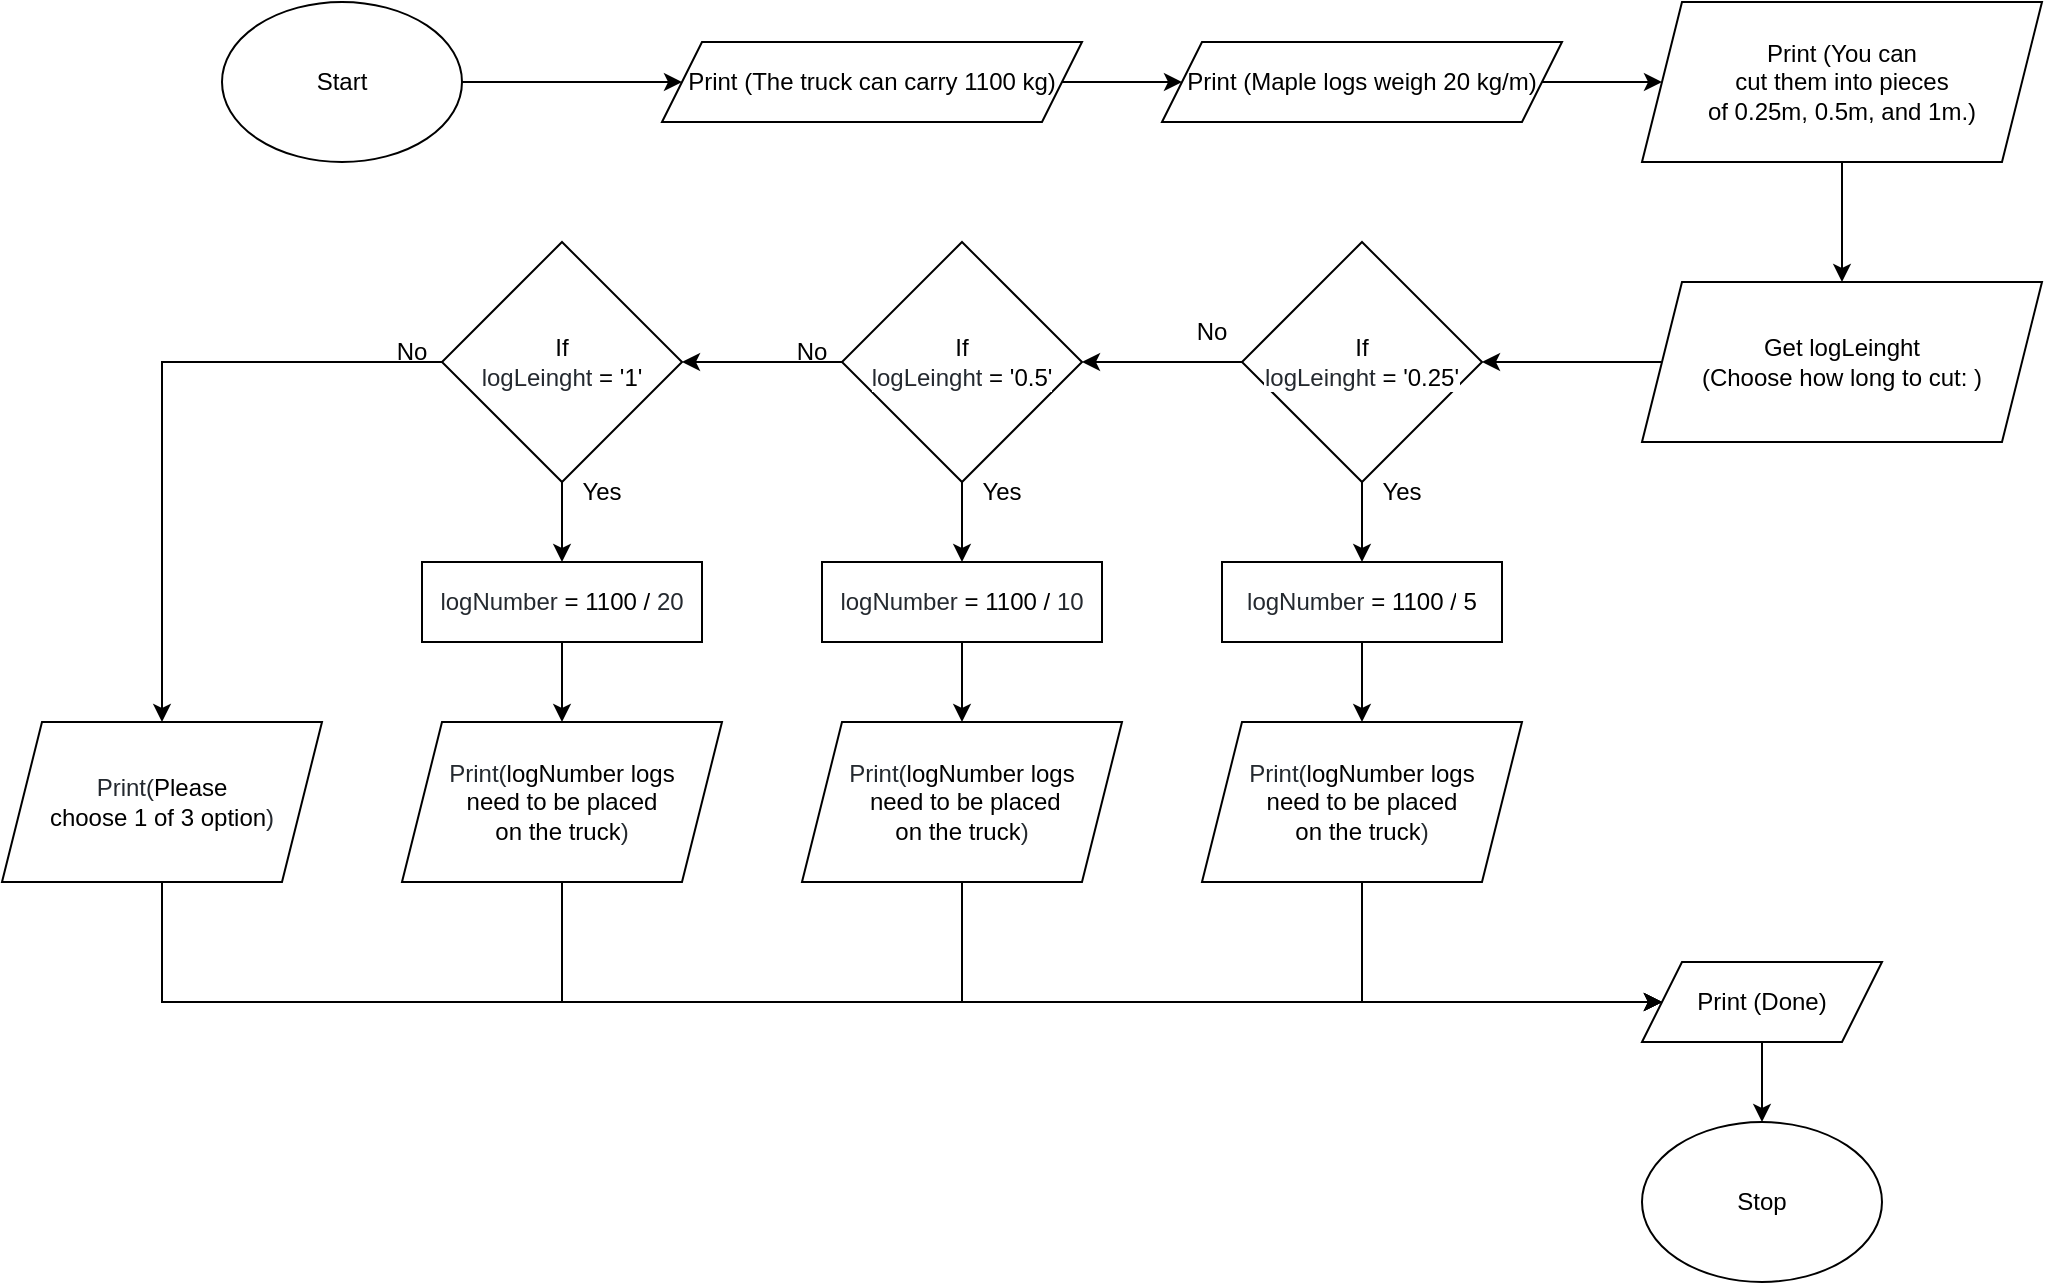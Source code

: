 <mxfile>
    <diagram id="g-LH57VYIP20WHmrSFil" name="Page-1">
        <mxGraphModel dx="1958" dy="780" grid="1" gridSize="10" guides="1" tooltips="1" connect="1" arrows="1" fold="1" page="1" pageScale="1" pageWidth="827" pageHeight="1169" math="0" shadow="0">
            <root>
                <mxCell id="0"/>
                <mxCell id="1" parent="0"/>
                <mxCell id="31" style="edgeStyle=none;html=1;entryX=1;entryY=0.5;entryDx=0;entryDy=0;" parent="1" source="14" target="19" edge="1">
                    <mxGeometry relative="1" as="geometry"/>
                </mxCell>
                <mxCell id="14" value="Get&amp;nbsp;logLeinght &lt;br&gt;(Choose how long to cut:&amp;nbsp;)" style="shape=parallelogram;perimeter=parallelogramPerimeter;whiteSpace=wrap;html=1;fixedSize=1;" parent="1" vertex="1">
                    <mxGeometry x="560" y="180" width="200" height="80" as="geometry"/>
                </mxCell>
                <mxCell id="71" style="edgeStyle=none;html=1;entryX=0;entryY=0.5;entryDx=0;entryDy=0;" edge="1" parent="1" source="18" target="64">
                    <mxGeometry relative="1" as="geometry"/>
                </mxCell>
                <mxCell id="18" value="Start" style="ellipse;whiteSpace=wrap;html=1;" parent="1" vertex="1">
                    <mxGeometry x="-150" y="40" width="120" height="80" as="geometry"/>
                </mxCell>
                <mxCell id="32" style="edgeStyle=none;html=1;entryX=1;entryY=0.5;entryDx=0;entryDy=0;" parent="1" source="19" target="29" edge="1">
                    <mxGeometry relative="1" as="geometry"/>
                </mxCell>
                <mxCell id="37" style="edgeStyle=none;html=1;" parent="1" source="19" target="34" edge="1">
                    <mxGeometry relative="1" as="geometry"/>
                </mxCell>
                <mxCell id="19" value="If&lt;br&gt;&lt;span class=&quot;pl-s1&quot; style=&quot;box-sizing: border-box ; color: rgb(36 , 41 , 47) ; font-family: , , &amp;#34;sf mono&amp;#34; , &amp;#34;menlo&amp;#34; , &amp;#34;consolas&amp;#34; , &amp;#34;liberation mono&amp;#34; , monospace ; background-color: rgb(255 , 255 , 255)&quot;&gt;logLeinght&lt;/span&gt;&lt;span style=&quot;color: rgb(36 , 41 , 47) ; font-family: , , &amp;#34;sf mono&amp;#34; , &amp;#34;menlo&amp;#34; , &amp;#34;consolas&amp;#34; , &amp;#34;liberation mono&amp;#34; , monospace ; background-color: rgb(255 , 255 , 255)&quot;&gt; &lt;/span&gt;&lt;span class=&quot;pl-c1&quot; style=&quot;box-sizing: border-box ; font-family: , , &amp;#34;sf mono&amp;#34; , &amp;#34;menlo&amp;#34; , &amp;#34;consolas&amp;#34; , &amp;#34;liberation mono&amp;#34; , monospace ; background-color: rgb(255 , 255 , 255)&quot;&gt;=&lt;/span&gt;&lt;span style=&quot;color: rgb(36 , 41 , 47) ; font-family: , , &amp;#34;sf mono&amp;#34; , &amp;#34;menlo&amp;#34; , &amp;#34;consolas&amp;#34; , &amp;#34;liberation mono&amp;#34; , monospace ; background-color: rgb(255 , 255 , 255)&quot;&gt;&amp;nbsp;&lt;/span&gt;&lt;span class=&quot;pl-s&quot; style=&quot;box-sizing: border-box ; font-family: , , &amp;#34;sf mono&amp;#34; , &amp;#34;menlo&amp;#34; , &amp;#34;consolas&amp;#34; , &amp;#34;liberation mono&amp;#34; , monospace ; background-color: rgb(255 , 255 , 255)&quot;&gt;'0.25'&lt;/span&gt;" style="rhombus;whiteSpace=wrap;html=1;" parent="1" vertex="1">
                    <mxGeometry x="360" y="160" width="120" height="120" as="geometry"/>
                </mxCell>
                <mxCell id="33" style="edgeStyle=none;html=1;entryX=1;entryY=0.5;entryDx=0;entryDy=0;" parent="1" source="29" target="30" edge="1">
                    <mxGeometry relative="1" as="geometry"/>
                </mxCell>
                <mxCell id="38" style="edgeStyle=none;html=1;" parent="1" source="29" target="35" edge="1">
                    <mxGeometry relative="1" as="geometry"/>
                </mxCell>
                <mxCell id="29" value="If&lt;br&gt;&lt;span class=&quot;pl-s1&quot; style=&quot;box-sizing: border-box ; color: rgb(36 , 41 , 47) ; font-family: , , &amp;#34;sf mono&amp;#34; , &amp;#34;menlo&amp;#34; , &amp;#34;consolas&amp;#34; , &amp;#34;liberation mono&amp;#34; , monospace ; background-color: rgb(255 , 255 , 255)&quot;&gt;logLeinght&lt;/span&gt;&lt;span style=&quot;color: rgb(36 , 41 , 47) ; font-family: , , &amp;#34;sf mono&amp;#34; , &amp;#34;menlo&amp;#34; , &amp;#34;consolas&amp;#34; , &amp;#34;liberation mono&amp;#34; , monospace ; background-color: rgb(255 , 255 , 255)&quot;&gt; &lt;/span&gt;&lt;span class=&quot;pl-c1&quot; style=&quot;box-sizing: border-box ; font-family: , , &amp;#34;sf mono&amp;#34; , &amp;#34;menlo&amp;#34; , &amp;#34;consolas&amp;#34; , &amp;#34;liberation mono&amp;#34; , monospace ; background-color: rgb(255 , 255 , 255)&quot;&gt;=&lt;/span&gt;&lt;span style=&quot;color: rgb(36 , 41 , 47) ; font-family: , , &amp;#34;sf mono&amp;#34; , &amp;#34;menlo&amp;#34; , &amp;#34;consolas&amp;#34; , &amp;#34;liberation mono&amp;#34; , monospace ; background-color: rgb(255 , 255 , 255)&quot;&gt;&amp;nbsp;&lt;/span&gt;&lt;span class=&quot;pl-s&quot; style=&quot;box-sizing: border-box ; font-family: , , &amp;#34;sf mono&amp;#34; , &amp;#34;menlo&amp;#34; , &amp;#34;consolas&amp;#34; , &amp;#34;liberation mono&amp;#34; , monospace ; background-color: rgb(255 , 255 , 255)&quot;&gt;'0.5'&lt;/span&gt;" style="rhombus;whiteSpace=wrap;html=1;" parent="1" vertex="1">
                    <mxGeometry x="160" y="160" width="120" height="120" as="geometry"/>
                </mxCell>
                <mxCell id="39" style="edgeStyle=none;html=1;entryX=0.5;entryY=0;entryDx=0;entryDy=0;" parent="1" source="30" target="36" edge="1">
                    <mxGeometry relative="1" as="geometry"/>
                </mxCell>
                <mxCell id="47" style="edgeStyle=none;html=1;entryX=0.5;entryY=0;entryDx=0;entryDy=0;fontColor=#000000;rounded=0;" parent="1" source="30" target="60" edge="1">
                    <mxGeometry relative="1" as="geometry">
                        <Array as="points">
                            <mxPoint x="-180" y="220"/>
                        </Array>
                        <mxPoint x="-180" y="400" as="targetPoint"/>
                    </mxGeometry>
                </mxCell>
                <mxCell id="30" value="If&lt;br&gt;&lt;span class=&quot;pl-s1&quot; style=&quot;box-sizing: border-box ; color: rgb(36 , 41 , 47) ; font-family: , , &amp;#34;sf mono&amp;#34; , &amp;#34;menlo&amp;#34; , &amp;#34;consolas&amp;#34; , &amp;#34;liberation mono&amp;#34; , monospace ; background-color: rgb(255 , 255 , 255)&quot;&gt;logLeinght&lt;/span&gt;&lt;span style=&quot;color: rgb(36 , 41 , 47) ; font-family: , , &amp;#34;sf mono&amp;#34; , &amp;#34;menlo&amp;#34; , &amp;#34;consolas&amp;#34; , &amp;#34;liberation mono&amp;#34; , monospace ; background-color: rgb(255 , 255 , 255)&quot;&gt; &lt;/span&gt;&lt;span class=&quot;pl-c1&quot; style=&quot;box-sizing: border-box ; font-family: , , &amp;#34;sf mono&amp;#34; , &amp;#34;menlo&amp;#34; , &amp;#34;consolas&amp;#34; , &amp;#34;liberation mono&amp;#34; , monospace ; background-color: rgb(255 , 255 , 255)&quot;&gt;=&lt;/span&gt;&lt;span style=&quot;color: rgb(36 , 41 , 47) ; font-family: , , &amp;#34;sf mono&amp;#34; , &amp;#34;menlo&amp;#34; , &amp;#34;consolas&amp;#34; , &amp;#34;liberation mono&amp;#34; , monospace ; background-color: rgb(255 , 255 , 255)&quot;&gt;&amp;nbsp;&lt;/span&gt;&lt;span class=&quot;pl-s&quot; style=&quot;box-sizing: border-box ; font-family: , , &amp;#34;sf mono&amp;#34; , &amp;#34;menlo&amp;#34; , &amp;#34;consolas&amp;#34; , &amp;#34;liberation mono&amp;#34; , monospace ; background-color: rgb(255 , 255 , 255)&quot;&gt;'1'&lt;/span&gt;" style="rhombus;whiteSpace=wrap;html=1;" parent="1" vertex="1">
                    <mxGeometry x="-40" y="160" width="120" height="120" as="geometry"/>
                </mxCell>
                <mxCell id="46" style="edgeStyle=none;html=1;entryX=0.5;entryY=0;entryDx=0;entryDy=0;fontColor=#000000;" parent="1" source="34" target="58" edge="1">
                    <mxGeometry relative="1" as="geometry">
                        <mxPoint x="420" y="400" as="targetPoint"/>
                    </mxGeometry>
                </mxCell>
                <mxCell id="34" value="&lt;span class=&quot;pl-s1&quot; style=&quot;box-sizing: border-box ; color: rgb(36 , 41 , 47) ; font-family: , , &amp;#34;sf mono&amp;#34; , &amp;#34;menlo&amp;#34; , &amp;#34;consolas&amp;#34; , &amp;#34;liberation mono&amp;#34; , monospace ; background-color: rgb(255 , 255 , 255)&quot;&gt;logNumber&lt;/span&gt;&lt;span style=&quot;color: rgb(36 , 41 , 47) ; font-family: , , &amp;#34;sf mono&amp;#34; , &amp;#34;menlo&amp;#34; , &amp;#34;consolas&amp;#34; , &amp;#34;liberation mono&amp;#34; , monospace ; background-color: rgb(255 , 255 , 255)&quot;&gt; &lt;/span&gt;&lt;span class=&quot;pl-c1&quot; style=&quot;box-sizing: border-box ; font-family: , , &amp;#34;sf mono&amp;#34; , &amp;#34;menlo&amp;#34; , &amp;#34;consolas&amp;#34; , &amp;#34;liberation mono&amp;#34; , monospace ; background-color: rgb(255 , 255 , 255)&quot;&gt;=&lt;/span&gt;&lt;span style=&quot;color: rgb(36 , 41 , 47) ; font-family: , , &amp;#34;sf mono&amp;#34; , &amp;#34;menlo&amp;#34; , &amp;#34;consolas&amp;#34; , &amp;#34;liberation mono&amp;#34; , monospace ; background-color: rgb(255 , 255 , 255)&quot;&gt; &lt;/span&gt;&lt;span class=&quot;pl-c1&quot; style=&quot;box-sizing: border-box ; font-family: , , &amp;#34;sf mono&amp;#34; , &amp;#34;menlo&amp;#34; , &amp;#34;consolas&amp;#34; , &amp;#34;liberation mono&amp;#34; , monospace ; background-color: rgb(255 , 255 , 255)&quot;&gt;1100&lt;/span&gt;&lt;span style=&quot;color: rgb(36 , 41 , 47) ; font-family: , , &amp;#34;sf mono&amp;#34; , &amp;#34;menlo&amp;#34; , &amp;#34;consolas&amp;#34; , &amp;#34;liberation mono&amp;#34; , monospace ; background-color: rgb(255 , 255 , 255)&quot;&gt; &lt;/span&gt;&lt;span class=&quot;pl-c1&quot; style=&quot;box-sizing: border-box ; font-family: , , &amp;#34;sf mono&amp;#34; , &amp;#34;menlo&amp;#34; , &amp;#34;consolas&amp;#34; , &amp;#34;liberation mono&amp;#34; , monospace ; background-color: rgb(255 , 255 , 255)&quot;&gt;/&lt;/span&gt;&lt;span style=&quot;color: rgb(36 , 41 , 47) ; font-family: , , &amp;#34;sf mono&amp;#34; , &amp;#34;menlo&amp;#34; , &amp;#34;consolas&amp;#34; , &amp;#34;liberation mono&amp;#34; , monospace ; background-color: rgb(255 , 255 , 255)&quot;&gt; &lt;/span&gt;&lt;span class=&quot;pl-c1&quot; style=&quot;box-sizing: border-box ; font-family: , , &amp;#34;sf mono&amp;#34; , &amp;#34;menlo&amp;#34; , &amp;#34;consolas&amp;#34; , &amp;#34;liberation mono&amp;#34; , monospace ; background-color: rgb(255 , 255 , 255)&quot;&gt;5&lt;/span&gt;" style="rounded=0;whiteSpace=wrap;html=1;" parent="1" vertex="1">
                    <mxGeometry x="350" y="320" width="140" height="40" as="geometry"/>
                </mxCell>
                <mxCell id="45" style="edgeStyle=none;html=1;entryX=0.5;entryY=0;entryDx=0;entryDy=0;fontColor=#000000;" parent="1" source="35" target="59" edge="1">
                    <mxGeometry relative="1" as="geometry">
                        <mxPoint x="220" y="400" as="targetPoint"/>
                    </mxGeometry>
                </mxCell>
                <mxCell id="35" value="&lt;span class=&quot;pl-s1&quot; style=&quot;box-sizing: border-box ; color: rgb(36 , 41 , 47) ; font-family: , , &amp;#34;sf mono&amp;#34; , &amp;#34;menlo&amp;#34; , &amp;#34;consolas&amp;#34; , &amp;#34;liberation mono&amp;#34; , monospace ; background-color: rgb(255 , 255 , 255)&quot;&gt;logNumber&lt;/span&gt;&lt;span style=&quot;color: rgb(36 , 41 , 47) ; font-family: , , &amp;#34;sf mono&amp;#34; , &amp;#34;menlo&amp;#34; , &amp;#34;consolas&amp;#34; , &amp;#34;liberation mono&amp;#34; , monospace ; background-color: rgb(255 , 255 , 255)&quot;&gt; &lt;/span&gt;&lt;span class=&quot;pl-c1&quot; style=&quot;box-sizing: border-box ; font-family: , , &amp;#34;sf mono&amp;#34; , &amp;#34;menlo&amp;#34; , &amp;#34;consolas&amp;#34; , &amp;#34;liberation mono&amp;#34; , monospace ; background-color: rgb(255 , 255 , 255)&quot;&gt;=&lt;/span&gt;&lt;span style=&quot;color: rgb(36 , 41 , 47) ; font-family: , , &amp;#34;sf mono&amp;#34; , &amp;#34;menlo&amp;#34; , &amp;#34;consolas&amp;#34; , &amp;#34;liberation mono&amp;#34; , monospace ; background-color: rgb(255 , 255 , 255)&quot;&gt; &lt;/span&gt;&lt;span class=&quot;pl-c1&quot; style=&quot;box-sizing: border-box ; font-family: , , &amp;#34;sf mono&amp;#34; , &amp;#34;menlo&amp;#34; , &amp;#34;consolas&amp;#34; , &amp;#34;liberation mono&amp;#34; , monospace ; background-color: rgb(255 , 255 , 255)&quot;&gt;1100&lt;/span&gt;&lt;span style=&quot;color: rgb(36 , 41 , 47) ; font-family: , , &amp;#34;sf mono&amp;#34; , &amp;#34;menlo&amp;#34; , &amp;#34;consolas&amp;#34; , &amp;#34;liberation mono&amp;#34; , monospace ; background-color: rgb(255 , 255 , 255)&quot;&gt; &lt;/span&gt;&lt;span class=&quot;pl-c1&quot; style=&quot;box-sizing: border-box ; font-family: , , &amp;#34;sf mono&amp;#34; , &amp;#34;menlo&amp;#34; , &amp;#34;consolas&amp;#34; , &amp;#34;liberation mono&amp;#34; , monospace ; background-color: rgb(255 , 255 , 255)&quot;&gt;/&lt;/span&gt;&lt;span style=&quot;color: rgb(36 , 41 , 47) ; font-family: , , &amp;#34;sf mono&amp;#34; , &amp;#34;menlo&amp;#34; , &amp;#34;consolas&amp;#34; , &amp;#34;liberation mono&amp;#34; , monospace ; background-color: rgb(255 , 255 , 255)&quot;&gt;&amp;nbsp;10&lt;/span&gt;&lt;span style=&quot;color: rgba(0 , 0 , 0 , 0) ; font-family: monospace ; font-size: 0px&quot;&gt;%3CmxGraphModel%3E%3Croot%3E%3CmxCell%20id%3D%220%22%2F%3E%3CmxCell%20id%3D%221%22%20parent%3D%220%22%2F%3E%3CmxCell%20id%3D%222%22%20value%3D%22%26lt%3Bspan%20class%3D%26quot%3Bpl-s1%26quot%3B%20style%3D%26quot%3Bbox-sizing%3A%20border-box%20%3B%20color%3A%20rgb(36%20%2C%2041%20%2C%2047)%20%3B%20font-family%3A%20%2C%20%2C%20%26amp%3B%2334%3Bsf%20mono%26amp%3B%2334%3B%20%2C%20%26amp%3B%2334%3Bmenlo%26amp%3B%2334%3B%20%2C%20%26amp%3B%2334%3Bconsolas%26amp%3B%2334%3B%20%2C%20%26amp%3B%2334%3Bliberation%20mono%26amp%3B%2334%3B%20%2C%20monospace%20%3B%20background-color%3A%20rgb(255%20%2C%20255%20%2C%20255)%26quot%3B%26gt%3BlogNumber%26lt%3B%2Fspan%26gt%3B%26lt%3Bspan%20style%3D%26quot%3Bcolor%3A%20rgb(36%20%2C%2041%20%2C%2047)%20%3B%20font-family%3A%20%2C%20%2C%20%26amp%3B%2334%3Bsf%20mono%26amp%3B%2334%3B%20%2C%20%26amp%3B%2334%3Bmenlo%26amp%3B%2334%3B%20%2C%20%26amp%3B%2334%3Bconsolas%26amp%3B%2334%3B%20%2C%20%26amp%3B%2334%3Bliberation%20mono%26amp%3B%2334%3B%20%2C%20monospace%20%3B%20background-color%3A%20rgb(255%20%2C%20255%20%2C%20255)%26quot%3B%26gt%3B%20%26lt%3B%2Fspan%26gt%3B%26lt%3Bspan%20class%3D%26quot%3Bpl-c1%26quot%3B%20style%3D%26quot%3Bbox-sizing%3A%20border-box%20%3B%20font-family%3A%20%2C%20%2C%20%26amp%3B%2334%3Bsf%20mono%26amp%3B%2334%3B%20%2C%20%26amp%3B%2334%3Bmenlo%26amp%3B%2334%3B%20%2C%20%26amp%3B%2334%3Bconsolas%26amp%3B%2334%3B%20%2C%20%26amp%3B%2334%3Bliberation%20mono%26amp%3B%2334%3B%20%2C%20monospace%20%3B%20background-color%3A%20rgb(255%20%2C%20255%20%2C%20255)%26quot%3B%26gt%3B%3D%26lt%3B%2Fspan%26gt%3B%26lt%3Bspan%20style%3D%26quot%3Bcolor%3A%20rgb(36%20%2C%2041%20%2C%2047)%20%3B%20font-family%3A%20%2C%20%2C%20%26amp%3B%2334%3Bsf%20mono%26amp%3B%2334%3B%20%2C%20%26amp%3B%2334%3Bmenlo%26amp%3B%2334%3B%20%2C%20%26amp%3B%2334%3Bconsolas%26amp%3B%2334%3B%20%2C%20%26amp%3B%2334%3Bliberation%20mono%26amp%3B%2334%3B%20%2C%20monospace%20%3B%20background-color%3A%20rgb(255%20%2C%20255%20%2C%20255)%26quot%3B%26gt%3B%20%26lt%3B%2Fspan%26gt%3B%26lt%3Bspan%20class%3D%26quot%3Bpl-c1%26quot%3B%20style%3D%26quot%3Bbox-sizing%3A%20border-box%20%3B%20font-family%3A%20%2C%20%2C%20%26amp%3B%2334%3Bsf%20mono%26amp%3B%2334%3B%20%2C%20%26amp%3B%2334%3Bmenlo%26amp%3B%2334%3B%20%2C%20%26amp%3B%2334%3Bconsolas%26amp%3B%2334%3B%20%2C%20%26amp%3B%2334%3Bliberation%20mono%26amp%3B%2334%3B%20%2C%20monospace%20%3B%20background-color%3A%20rgb(255%20%2C%20255%20%2C%20255)%26quot%3B%26gt%3B1100%26lt%3B%2Fspan%26gt%3B%26lt%3Bspan%20style%3D%26quot%3Bcolor%3A%20rgb(36%20%2C%2041%20%2C%2047)%20%3B%20font-family%3A%20%2C%20%2C%20%26amp%3B%2334%3Bsf%20mono%26amp%3B%2334%3B%20%2C%20%26amp%3B%2334%3Bmenlo%26amp%3B%2334%3B%20%2C%20%26amp%3B%2334%3Bconsolas%26amp%3B%2334%3B%20%2C%20%26amp%3B%2334%3Bliberation%20mono%26amp%3B%2334%3B%20%2C%20monospace%20%3B%20background-color%3A%20rgb(255%20%2C%20255%20%2C%20255)%26quot%3B%26gt%3B%20%26lt%3B%2Fspan%26gt%3B%26lt%3Bspan%20class%3D%26quot%3Bpl-c1%26quot%3B%20style%3D%26quot%3Bbox-sizing%3A%20border-box%20%3B%20font-family%3A%20%2C%20%2C%20%26amp%3B%2334%3Bsf%20mono%26amp%3B%2334%3B%20%2C%20%26amp%3B%2334%3Bmenlo%26amp%3B%2334%3B%20%2C%20%26amp%3B%2334%3Bconsolas%26amp%3B%2334%3B%20%2C%20%26amp%3B%2334%3Bliberation%20mono%26amp%3B%2334%3B%20%2C%20monospace%20%3B%20background-color%3A%20rgb(255%20%2C%20255%20%2C%20255)%26quot%3B%26gt%3B%2F%26lt%3B%2Fspan%26gt%3B%26lt%3Bspan%20style%3D%26quot%3Bcolor%3A%20rgb(36%20%2C%2041%20%2C%2047)%20%3B%20font-family%3A%20%2C%20%2C%20%26amp%3B%2334%3Bsf%20mono%26amp%3B%2334%3B%20%2C%20%26amp%3B%2334%3Bmenlo%26amp%3B%2334%3B%20%2C%20%26amp%3B%2334%3Bconsolas%26amp%3B%2334%3B%20%2C%20%26amp%3B%2334%3Bliberation%20mono%26amp%3B%2334%3B%20%2C%20monospace%20%3B%20background-color%3A%20rgb(255%20%2C%20255%20%2C%20255)%26quot%3B%26gt%3B%20%26lt%3B%2Fspan%26gt%3B%26lt%3Bspan%20class%3D%26quot%3Bpl-c1%26quot%3B%20style%3D%26quot%3Bbox-sizing%3A%20border-box%20%3B%20font-family%3A%20%2C%20%2C%20%26amp%3B%2334%3Bsf%20mono%26amp%3B%2334%3B%20%2C%20%26amp%3B%2334%3Bmenlo%26amp%3B%2334%3B%20%2C%20%26amp%3B%2334%3Bconsolas%26amp%3B%2334%3B%20%2C%20%26amp%3B%2334%3Bliberation%20mono%26amp%3B%2334%3B%20%2C%20monospace%20%3B%20background-color%3A%20rgb(255%20%2C%20255%20%2C%20255)%26quot%3B%26gt%3B5%26lt%3B%2Fspan%26gt%3B%22%20style%3D%22rounded%3D0%3BwhiteSpace%3Dwrap%3Bhtml%3D1%3B%22%20vertex%3D%221%22%20parent%3D%221%22%3E%3CmxGeometry%20x%3D%22350%22%20y%3D%22320%22%20width%3D%22140%22%20height%3D%2240%22%20as%3D%22geometry%22%2F%3E%3C%2FmxCell%3E%3C%2Froot%3E%3C%2FmxGraphModel%3E&lt;/span&gt;" style="rounded=0;whiteSpace=wrap;html=1;" parent="1" vertex="1">
                    <mxGeometry x="150" y="320" width="140" height="40" as="geometry"/>
                </mxCell>
                <mxCell id="44" style="edgeStyle=none;html=1;entryX=0.5;entryY=0;entryDx=0;entryDy=0;fontColor=#000000;" parent="1" source="36" target="57" edge="1">
                    <mxGeometry relative="1" as="geometry">
                        <mxPoint x="20" y="400" as="targetPoint"/>
                    </mxGeometry>
                </mxCell>
                <mxCell id="36" value="&lt;span class=&quot;pl-s1&quot; style=&quot;box-sizing: border-box ; color: rgb(36 , 41 , 47) ; font-family: , , &amp;#34;sf mono&amp;#34; , &amp;#34;menlo&amp;#34; , &amp;#34;consolas&amp;#34; , &amp;#34;liberation mono&amp;#34; , monospace ; background-color: rgb(255 , 255 , 255)&quot;&gt;logNumber&lt;/span&gt;&lt;span style=&quot;color: rgb(36 , 41 , 47) ; font-family: , , &amp;#34;sf mono&amp;#34; , &amp;#34;menlo&amp;#34; , &amp;#34;consolas&amp;#34; , &amp;#34;liberation mono&amp;#34; , monospace ; background-color: rgb(255 , 255 , 255)&quot;&gt; &lt;/span&gt;&lt;span class=&quot;pl-c1&quot; style=&quot;box-sizing: border-box ; font-family: , , &amp;#34;sf mono&amp;#34; , &amp;#34;menlo&amp;#34; , &amp;#34;consolas&amp;#34; , &amp;#34;liberation mono&amp;#34; , monospace ; background-color: rgb(255 , 255 , 255)&quot;&gt;=&lt;/span&gt;&lt;span style=&quot;color: rgb(36 , 41 , 47) ; font-family: , , &amp;#34;sf mono&amp;#34; , &amp;#34;menlo&amp;#34; , &amp;#34;consolas&amp;#34; , &amp;#34;liberation mono&amp;#34; , monospace ; background-color: rgb(255 , 255 , 255)&quot;&gt; &lt;/span&gt;&lt;span class=&quot;pl-c1&quot; style=&quot;box-sizing: border-box ; font-family: , , &amp;#34;sf mono&amp;#34; , &amp;#34;menlo&amp;#34; , &amp;#34;consolas&amp;#34; , &amp;#34;liberation mono&amp;#34; , monospace ; background-color: rgb(255 , 255 , 255)&quot;&gt;1100&lt;/span&gt;&lt;span style=&quot;color: rgb(36 , 41 , 47) ; font-family: , , &amp;#34;sf mono&amp;#34; , &amp;#34;menlo&amp;#34; , &amp;#34;consolas&amp;#34; , &amp;#34;liberation mono&amp;#34; , monospace ; background-color: rgb(255 , 255 , 255)&quot;&gt; &lt;/span&gt;&lt;span class=&quot;pl-c1&quot; style=&quot;box-sizing: border-box ; font-family: , , &amp;#34;sf mono&amp;#34; , &amp;#34;menlo&amp;#34; , &amp;#34;consolas&amp;#34; , &amp;#34;liberation mono&amp;#34; , monospace ; background-color: rgb(255 , 255 , 255)&quot;&gt;/&lt;/span&gt;&lt;span style=&quot;color: rgb(36 , 41 , 47) ; font-family: , , &amp;#34;sf mono&amp;#34; , &amp;#34;menlo&amp;#34; , &amp;#34;consolas&amp;#34; , &amp;#34;liberation mono&amp;#34; , monospace ; background-color: rgb(255 , 255 , 255)&quot;&gt;&amp;nbsp;20&lt;/span&gt;&lt;span style=&quot;color: rgba(0 , 0 , 0 , 0) ; font-family: monospace ; font-size: 0px&quot;&gt;%3CmxGraphModel%3E%3Croot%3E%3CmxCell%20id%3D%220%22%2F%3E%3CmxCell%20id%3D%221%22%20parent%3D%220%22%2F%3E%3CmxCell%20id%3D%222%22%20value%3D%22%26lt%3Bspan%20class%3D%26quot%3Bpl-s1%26quot%3B%20style%3D%26quot%3Bbox-sizing%3A%20border-box%20%3B%20color%3A%20rgb(36%20%2C%2041%20%2C%2047)%20%3B%20font-family%3A%20%2C%20%2C%20%26amp%3B%2334%3Bsf%20mono%26amp%3B%2334%3B%20%2C%20%26amp%3B%2334%3Bmenlo%26amp%3B%2334%3B%20%2C%20%26amp%3B%2334%3Bconsolas%26amp%3B%2334%3B%20%2C%20%26amp%3B%2334%3Bliberation%20mono%26amp%3B%2334%3B%20%2C%20monospace%20%3B%20background-color%3A%20rgb(255%20%2C%20255%20%2C%20255)%26quot%3B%26gt%3BlogNumber%26lt%3B%2Fspan%26gt%3B%26lt%3Bspan%20style%3D%26quot%3Bcolor%3A%20rgb(36%20%2C%2041%20%2C%2047)%20%3B%20font-family%3A%20%2C%20%2C%20%26amp%3B%2334%3Bsf%20mono%26amp%3B%2334%3B%20%2C%20%26amp%3B%2334%3Bmenlo%26amp%3B%2334%3B%20%2C%20%26amp%3B%2334%3Bconsolas%26amp%3B%2334%3B%20%2C%20%26amp%3B%2334%3Bliberation%20mono%26amp%3B%2334%3B%20%2C%20monospace%20%3B%20background-color%3A%20rgb(255%20%2C%20255%20%2C%20255)%26quot%3B%26gt%3B%20%26lt%3B%2Fspan%26gt%3B%26lt%3Bspan%20class%3D%26quot%3Bpl-c1%26quot%3B%20style%3D%26quot%3Bbox-sizing%3A%20border-box%20%3B%20font-family%3A%20%2C%20%2C%20%26amp%3B%2334%3Bsf%20mono%26amp%3B%2334%3B%20%2C%20%26amp%3B%2334%3Bmenlo%26amp%3B%2334%3B%20%2C%20%26amp%3B%2334%3Bconsolas%26amp%3B%2334%3B%20%2C%20%26amp%3B%2334%3Bliberation%20mono%26amp%3B%2334%3B%20%2C%20monospace%20%3B%20background-color%3A%20rgb(255%20%2C%20255%20%2C%20255)%26quot%3B%26gt%3B%3D%26lt%3B%2Fspan%26gt%3B%26lt%3Bspan%20style%3D%26quot%3Bcolor%3A%20rgb(36%20%2C%2041%20%2C%2047)%20%3B%20font-family%3A%20%2C%20%2C%20%26amp%3B%2334%3Bsf%20mono%26amp%3B%2334%3B%20%2C%20%26amp%3B%2334%3Bmenlo%26amp%3B%2334%3B%20%2C%20%26amp%3B%2334%3Bconsolas%26amp%3B%2334%3B%20%2C%20%26amp%3B%2334%3Bliberation%20mono%26amp%3B%2334%3B%20%2C%20monospace%20%3B%20background-color%3A%20rgb(255%20%2C%20255%20%2C%20255)%26quot%3B%26gt%3B%20%26lt%3B%2Fspan%26gt%3B%26lt%3Bspan%20class%3D%26quot%3Bpl-c1%26quot%3B%20style%3D%26quot%3Bbox-sizing%3A%20border-box%20%3B%20font-family%3A%20%2C%20%2C%20%26amp%3B%2334%3Bsf%20mono%26amp%3B%2334%3B%20%2C%20%26amp%3B%2334%3Bmenlo%26amp%3B%2334%3B%20%2C%20%26amp%3B%2334%3Bconsolas%26amp%3B%2334%3B%20%2C%20%26amp%3B%2334%3Bliberation%20mono%26amp%3B%2334%3B%20%2C%20monospace%20%3B%20background-color%3A%20rgb(255%20%2C%20255%20%2C%20255)%26quot%3B%26gt%3B1100%26lt%3B%2Fspan%26gt%3B%26lt%3Bspan%20style%3D%26quot%3Bcolor%3A%20rgb(36%20%2C%2041%20%2C%2047)%20%3B%20font-family%3A%20%2C%20%2C%20%26amp%3B%2334%3Bsf%20mono%26amp%3B%2334%3B%20%2C%20%26amp%3B%2334%3Bmenlo%26amp%3B%2334%3B%20%2C%20%26amp%3B%2334%3Bconsolas%26amp%3B%2334%3B%20%2C%20%26amp%3B%2334%3Bliberation%20mono%26amp%3B%2334%3B%20%2C%20monospace%20%3B%20background-color%3A%20rgb(255%20%2C%20255%20%2C%20255)%26quot%3B%26gt%3B%20%26lt%3B%2Fspan%26gt%3B%26lt%3Bspan%20class%3D%26quot%3Bpl-c1%26quot%3B%20style%3D%26quot%3Bbox-sizing%3A%20border-box%20%3B%20font-family%3A%20%2C%20%2C%20%26amp%3B%2334%3Bsf%20mono%26amp%3B%2334%3B%20%2C%20%26amp%3B%2334%3Bmenlo%26amp%3B%2334%3B%20%2C%20%26amp%3B%2334%3Bconsolas%26amp%3B%2334%3B%20%2C%20%26amp%3B%2334%3Bliberation%20mono%26amp%3B%2334%3B%20%2C%20monospace%20%3B%20background-color%3A%20rgb(255%20%2C%20255%20%2C%20255)%26quot%3B%26gt%3B%2F%26lt%3B%2Fspan%26gt%3B%26lt%3Bspan%20style%3D%26quot%3Bcolor%3A%20rgb(36%20%2C%2041%20%2C%2047)%20%3B%20font-family%3A%20%2C%20%2C%20%26amp%3B%2334%3Bsf%20mono%26amp%3B%2334%3B%20%2C%20%26amp%3B%2334%3Bmenlo%26amp%3B%2334%3B%20%2C%20%26amp%3B%2334%3Bconsolas%26amp%3B%2334%3B%20%2C%20%26amp%3B%2334%3Bliberation%20mono%26amp%3B%2334%3B%20%2C%20monospace%20%3B%20background-color%3A%20rgb(255%20%2C%20255%20%2C%20255)%26quot%3B%26gt%3B%20%26lt%3B%2Fspan%26gt%3B%26lt%3Bspan%20class%3D%26quot%3Bpl-c1%26quot%3B%20style%3D%26quot%3Bbox-sizing%3A%20border-box%20%3B%20font-family%3A%20%2C%20%2C%20%26amp%3B%2334%3Bsf%20mono%26amp%3B%2334%3B%20%2C%20%26amp%3B%2334%3Bmenlo%26amp%3B%2334%3B%20%2C%20%26amp%3B%2334%3Bconsolas%26amp%3B%2334%3B%20%2C%20%26amp%3B%2334%3Bliberation%20mono%26amp%3B%2334%3B%20%2C%20monospace%20%3B%20background-color%3A%20rgb(255%20%2C%20255%20%2C%20255)%26quot%3B%26gt%3B5%26lt%3B%2Fspan%26gt%3B%22%20style%3D%22rounded%3D0%3BwhiteSpace%3Dwrap%3Bhtml%3D1%3B%22%20vertex%3D%221%22%20parent%3D%221%22%3E%3CmxGeometry%20x%3D%22350%22%20y%3D%22320%22%20width%3D%22140%22%20height%3D%2240%22%20as%3D%22geometry%22%2F%3E%3C%2FmxCell%3E%3C%2Froot%3E%3C%2FmxGraphModel%3E&lt;/span&gt;" style="rounded=0;whiteSpace=wrap;html=1;" parent="1" vertex="1">
                    <mxGeometry x="-50" y="320" width="140" height="40" as="geometry"/>
                </mxCell>
                <mxCell id="51" style="edgeStyle=none;shape=connector;rounded=0;html=1;entryX=0;entryY=0.5;entryDx=0;entryDy=0;labelBackgroundColor=default;fontFamily=Helvetica;fontSize=11;fontColor=#000000;endArrow=classic;strokeColor=default;exitX=0.5;exitY=1;exitDx=0;exitDy=0;" parent="1" source="57" target="61" edge="1">
                    <mxGeometry relative="1" as="geometry">
                        <Array as="points">
                            <mxPoint x="20" y="540"/>
                        </Array>
                        <mxPoint x="-10" y="500" as="sourcePoint"/>
                        <mxPoint x="560" y="540" as="targetPoint"/>
                    </mxGeometry>
                </mxCell>
                <mxCell id="52" style="edgeStyle=none;shape=connector;rounded=0;html=1;entryX=0;entryY=0.5;entryDx=0;entryDy=0;labelBackgroundColor=default;fontFamily=Helvetica;fontSize=11;fontColor=#000000;endArrow=classic;strokeColor=default;exitX=0.5;exitY=1;exitDx=0;exitDy=0;" parent="1" source="59" target="61" edge="1">
                    <mxGeometry relative="1" as="geometry">
                        <Array as="points">
                            <mxPoint x="220" y="540"/>
                        </Array>
                        <mxPoint x="220" y="480" as="sourcePoint"/>
                        <mxPoint x="560" y="540" as="targetPoint"/>
                    </mxGeometry>
                </mxCell>
                <mxCell id="53" style="edgeStyle=none;shape=connector;rounded=0;html=1;entryX=0;entryY=0.5;entryDx=0;entryDy=0;labelBackgroundColor=default;fontFamily=Helvetica;fontSize=11;fontColor=#000000;endArrow=classic;strokeColor=default;exitX=0.5;exitY=1;exitDx=0;exitDy=0;" parent="1" source="58" target="61" edge="1">
                    <mxGeometry relative="1" as="geometry">
                        <Array as="points">
                            <mxPoint x="420" y="540"/>
                        </Array>
                        <mxPoint x="420" y="480" as="sourcePoint"/>
                        <mxPoint x="560" y="540" as="targetPoint"/>
                    </mxGeometry>
                </mxCell>
                <mxCell id="50" style="edgeStyle=none;shape=connector;rounded=0;html=1;entryX=0;entryY=0.5;entryDx=0;entryDy=0;labelBackgroundColor=default;fontFamily=Helvetica;fontSize=11;fontColor=#000000;endArrow=classic;strokeColor=default;exitX=0.5;exitY=1;exitDx=0;exitDy=0;" parent="1" source="60" target="61" edge="1">
                    <mxGeometry relative="1" as="geometry">
                        <Array as="points">
                            <mxPoint x="-180" y="540"/>
                        </Array>
                        <mxPoint x="-180" y="480" as="sourcePoint"/>
                        <mxPoint x="560" y="540" as="targetPoint"/>
                    </mxGeometry>
                </mxCell>
                <mxCell id="48" value="Stop" style="ellipse;whiteSpace=wrap;html=1;" parent="1" vertex="1">
                    <mxGeometry x="560" y="600" width="120" height="80" as="geometry"/>
                </mxCell>
                <mxCell id="54" style="edgeStyle=none;shape=connector;rounded=0;html=1;entryX=0.5;entryY=0;entryDx=0;entryDy=0;labelBackgroundColor=default;fontFamily=Helvetica;fontSize=11;fontColor=#000000;endArrow=classic;strokeColor=default;exitX=0.5;exitY=1;exitDx=0;exitDy=0;" parent="1" source="61" target="48" edge="1">
                    <mxGeometry relative="1" as="geometry">
                        <mxPoint x="620" y="560" as="sourcePoint"/>
                    </mxGeometry>
                </mxCell>
                <mxCell id="57" value="&lt;span class=&quot;pl-s&quot; style=&quot;box-sizing: border-box ; background-color: rgb(255 , 255 , 255)&quot;&gt;&lt;span class=&quot;pl-s1&quot; style=&quot;box-sizing: border-box&quot;&gt;&lt;span class=&quot;pl-s1&quot; style=&quot;box-sizing: border-box&quot;&gt;&lt;font color=&quot;#24292f&quot;&gt;Print(&lt;/font&gt;&lt;/span&gt;&lt;span class=&quot;pl-s1&quot; style=&quot;box-sizing: border-box&quot;&gt;logNumber&lt;/span&gt;&lt;/span&gt;&lt;font color=&quot;rgba(0, 0, 0, 0)&quot;&gt;&amp;nbsp;&lt;/font&gt;logs&lt;br&gt;need to be placed&lt;br&gt;on the truck&lt;/span&gt;&lt;span class=&quot;pl-kos&quot; style=&quot;box-sizing: border-box ; color: rgb(36 , 41 , 47) ; background-color: rgb(255 , 255 , 255)&quot;&gt;)&lt;/span&gt;" style="shape=parallelogram;perimeter=parallelogramPerimeter;whiteSpace=wrap;html=1;fixedSize=1;" vertex="1" parent="1">
                    <mxGeometry x="-60" y="400" width="160" height="80" as="geometry"/>
                </mxCell>
                <mxCell id="58" value="&lt;span class=&quot;pl-s&quot; style=&quot;box-sizing: border-box ; background-color: rgb(255 , 255 , 255)&quot;&gt;&lt;span class=&quot;pl-s1&quot; style=&quot;box-sizing: border-box&quot;&gt;&lt;span class=&quot;pl-s1&quot; style=&quot;box-sizing: border-box&quot;&gt;&lt;font color=&quot;#24292f&quot;&gt;Print(&lt;/font&gt;&lt;/span&gt;&lt;span class=&quot;pl-s1&quot; style=&quot;box-sizing: border-box&quot;&gt;logNumber&lt;/span&gt;&lt;/span&gt;&lt;font color=&quot;rgba(0, 0, 0, 0)&quot;&gt;&amp;nbsp;&lt;/font&gt;logs&lt;br&gt;need to be placed&lt;br&gt;on the truck&lt;/span&gt;&lt;span class=&quot;pl-kos&quot; style=&quot;box-sizing: border-box ; color: rgb(36 , 41 , 47) ; background-color: rgb(255 , 255 , 255)&quot;&gt;)&lt;/span&gt;" style="shape=parallelogram;perimeter=parallelogramPerimeter;whiteSpace=wrap;html=1;fixedSize=1;" vertex="1" parent="1">
                    <mxGeometry x="340" y="400" width="160" height="80" as="geometry"/>
                </mxCell>
                <mxCell id="59" value="&lt;span class=&quot;pl-s&quot; style=&quot;box-sizing: border-box ; background-color: rgb(255 , 255 , 255)&quot;&gt;&lt;span class=&quot;pl-s1&quot; style=&quot;box-sizing: border-box&quot;&gt;&lt;span class=&quot;pl-s1&quot; style=&quot;box-sizing: border-box&quot;&gt;&lt;font color=&quot;#24292f&quot;&gt;Print(&lt;/font&gt;&lt;/span&gt;&lt;span class=&quot;pl-s1&quot; style=&quot;box-sizing: border-box&quot;&gt;logNumber&lt;/span&gt;&lt;/span&gt;&lt;font color=&quot;rgba(0, 0, 0, 0)&quot;&gt;&amp;nbsp;&lt;/font&gt;logs&lt;br&gt;&amp;nbsp;need to be placed&lt;br&gt;on the truck&lt;/span&gt;&lt;span class=&quot;pl-kos&quot; style=&quot;box-sizing: border-box ; color: rgb(36 , 41 , 47) ; background-color: rgb(255 , 255 , 255)&quot;&gt;)&lt;/span&gt;" style="shape=parallelogram;perimeter=parallelogramPerimeter;whiteSpace=wrap;html=1;fixedSize=1;" vertex="1" parent="1">
                    <mxGeometry x="140" y="400" width="160" height="80" as="geometry"/>
                </mxCell>
                <mxCell id="60" value="&lt;span class=&quot;pl-s&quot; style=&quot;box-sizing: border-box ; background-color: rgb(255 , 255 , 255)&quot;&gt;&lt;span class=&quot;pl-s1&quot; style=&quot;box-sizing: border-box&quot;&gt;&lt;span class=&quot;pl-s1&quot; style=&quot;box-sizing: border-box&quot;&gt;&lt;font color=&quot;#24292f&quot;&gt;Print(&lt;/font&gt;&lt;/span&gt;&lt;/span&gt;&lt;/span&gt;&lt;span class=&quot;pl-kos&quot; style=&quot;box-sizing: border-box ; background-color: rgb(255 , 255 , 255)&quot;&gt;Please &lt;br&gt;choose 1 of 3 option&lt;font color=&quot;#24292f&quot;&gt;)&lt;/font&gt;&lt;/span&gt;" style="shape=parallelogram;perimeter=parallelogramPerimeter;whiteSpace=wrap;html=1;fixedSize=1;" vertex="1" parent="1">
                    <mxGeometry x="-260" y="400" width="160" height="80" as="geometry"/>
                </mxCell>
                <mxCell id="61" value="Print (Done)" style="shape=parallelogram;perimeter=parallelogramPerimeter;whiteSpace=wrap;html=1;fixedSize=1;" vertex="1" parent="1">
                    <mxGeometry x="560" y="520" width="120" height="40" as="geometry"/>
                </mxCell>
                <mxCell id="67" style="edgeStyle=none;html=1;entryX=0.5;entryY=0;entryDx=0;entryDy=0;" edge="1" parent="1" source="62" target="14">
                    <mxGeometry relative="1" as="geometry"/>
                </mxCell>
                <mxCell id="62" value="Print (You can &lt;br&gt;cut them into pieces &lt;br&gt;of 0.25m, 0.5m, and 1m.)" style="shape=parallelogram;perimeter=parallelogramPerimeter;whiteSpace=wrap;html=1;fixedSize=1;" vertex="1" parent="1">
                    <mxGeometry x="560" y="40" width="200" height="80" as="geometry"/>
                </mxCell>
                <mxCell id="69" style="edgeStyle=none;html=1;entryX=0;entryY=0.5;entryDx=0;entryDy=0;" edge="1" parent="1" source="63" target="62">
                    <mxGeometry relative="1" as="geometry"/>
                </mxCell>
                <mxCell id="63" value="Print (Maple logs weigh 20 kg/m)" style="shape=parallelogram;perimeter=parallelogramPerimeter;whiteSpace=wrap;html=1;fixedSize=1;" vertex="1" parent="1">
                    <mxGeometry x="320" y="60" width="200" height="40" as="geometry"/>
                </mxCell>
                <mxCell id="70" style="edgeStyle=none;html=1;" edge="1" parent="1" source="64" target="63">
                    <mxGeometry relative="1" as="geometry"/>
                </mxCell>
                <mxCell id="64" value="Print (The truck can carry 1100 kg)" style="shape=parallelogram;perimeter=parallelogramPerimeter;whiteSpace=wrap;html=1;fixedSize=1;" vertex="1" parent="1">
                    <mxGeometry x="70" y="60" width="210" height="40" as="geometry"/>
                </mxCell>
                <mxCell id="72" value="No" style="text;html=1;strokeColor=none;fillColor=none;align=center;verticalAlign=middle;whiteSpace=wrap;rounded=0;" vertex="1" parent="1">
                    <mxGeometry x="330" y="200" width="30" height="10" as="geometry"/>
                </mxCell>
                <mxCell id="73" value="Yes" style="text;html=1;strokeColor=none;fillColor=none;align=center;verticalAlign=middle;whiteSpace=wrap;rounded=0;" vertex="1" parent="1">
                    <mxGeometry x="420" y="280" width="40" height="10" as="geometry"/>
                </mxCell>
                <mxCell id="74" value="No" style="text;html=1;strokeColor=none;fillColor=none;align=center;verticalAlign=middle;whiteSpace=wrap;rounded=0;" vertex="1" parent="1">
                    <mxGeometry x="130" y="210" width="30" height="10" as="geometry"/>
                </mxCell>
                <mxCell id="77" value="No" style="text;html=1;strokeColor=none;fillColor=none;align=center;verticalAlign=middle;whiteSpace=wrap;rounded=0;" vertex="1" parent="1">
                    <mxGeometry x="-70" y="210" width="30" height="10" as="geometry"/>
                </mxCell>
                <mxCell id="78" value="Yes" style="text;html=1;strokeColor=none;fillColor=none;align=center;verticalAlign=middle;whiteSpace=wrap;rounded=0;" vertex="1" parent="1">
                    <mxGeometry x="220" y="280" width="40" height="10" as="geometry"/>
                </mxCell>
                <mxCell id="79" value="Yes" style="text;html=1;strokeColor=none;fillColor=none;align=center;verticalAlign=middle;whiteSpace=wrap;rounded=0;" vertex="1" parent="1">
                    <mxGeometry x="20" y="280" width="40" height="10" as="geometry"/>
                </mxCell>
            </root>
        </mxGraphModel>
    </diagram>
</mxfile>
